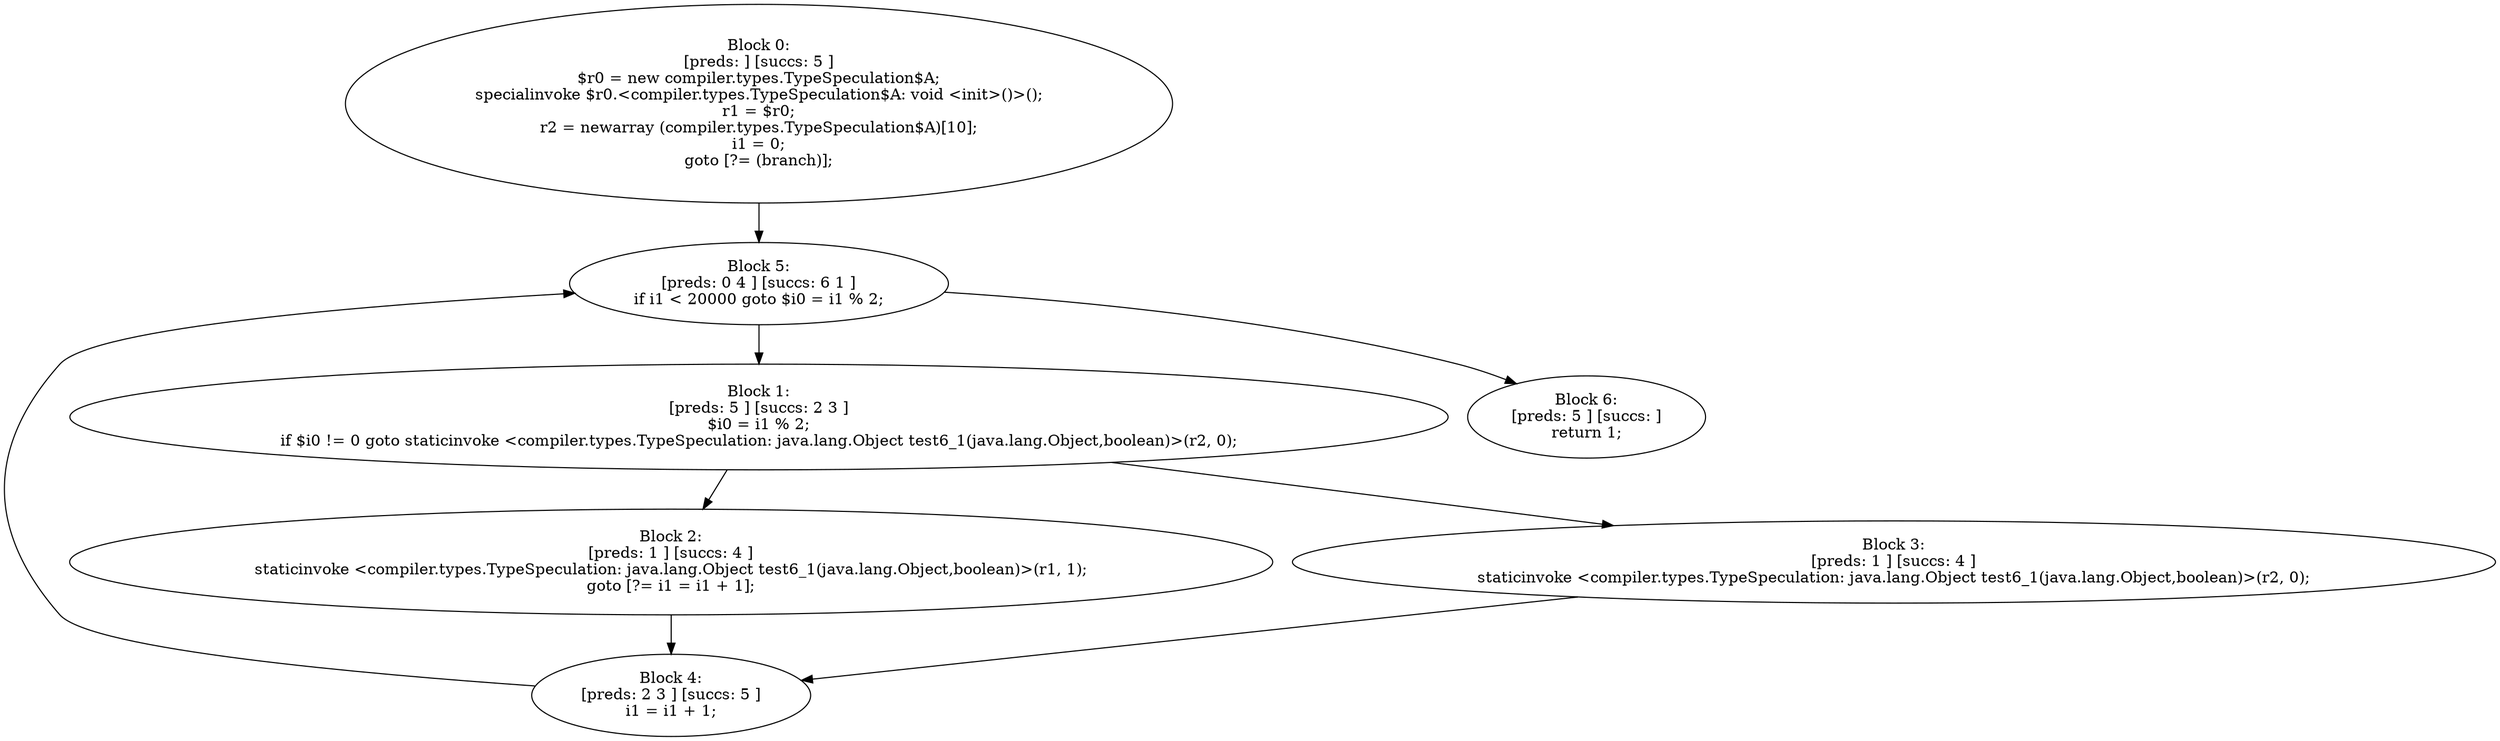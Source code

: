 digraph "unitGraph" {
    "Block 0:
[preds: ] [succs: 5 ]
$r0 = new compiler.types.TypeSpeculation$A;
specialinvoke $r0.<compiler.types.TypeSpeculation$A: void <init>()>();
r1 = $r0;
r2 = newarray (compiler.types.TypeSpeculation$A)[10];
i1 = 0;
goto [?= (branch)];
"
    "Block 1:
[preds: 5 ] [succs: 2 3 ]
$i0 = i1 % 2;
if $i0 != 0 goto staticinvoke <compiler.types.TypeSpeculation: java.lang.Object test6_1(java.lang.Object,boolean)>(r2, 0);
"
    "Block 2:
[preds: 1 ] [succs: 4 ]
staticinvoke <compiler.types.TypeSpeculation: java.lang.Object test6_1(java.lang.Object,boolean)>(r1, 1);
goto [?= i1 = i1 + 1];
"
    "Block 3:
[preds: 1 ] [succs: 4 ]
staticinvoke <compiler.types.TypeSpeculation: java.lang.Object test6_1(java.lang.Object,boolean)>(r2, 0);
"
    "Block 4:
[preds: 2 3 ] [succs: 5 ]
i1 = i1 + 1;
"
    "Block 5:
[preds: 0 4 ] [succs: 6 1 ]
if i1 < 20000 goto $i0 = i1 % 2;
"
    "Block 6:
[preds: 5 ] [succs: ]
return 1;
"
    "Block 0:
[preds: ] [succs: 5 ]
$r0 = new compiler.types.TypeSpeculation$A;
specialinvoke $r0.<compiler.types.TypeSpeculation$A: void <init>()>();
r1 = $r0;
r2 = newarray (compiler.types.TypeSpeculation$A)[10];
i1 = 0;
goto [?= (branch)];
"->"Block 5:
[preds: 0 4 ] [succs: 6 1 ]
if i1 < 20000 goto $i0 = i1 % 2;
";
    "Block 1:
[preds: 5 ] [succs: 2 3 ]
$i0 = i1 % 2;
if $i0 != 0 goto staticinvoke <compiler.types.TypeSpeculation: java.lang.Object test6_1(java.lang.Object,boolean)>(r2, 0);
"->"Block 2:
[preds: 1 ] [succs: 4 ]
staticinvoke <compiler.types.TypeSpeculation: java.lang.Object test6_1(java.lang.Object,boolean)>(r1, 1);
goto [?= i1 = i1 + 1];
";
    "Block 1:
[preds: 5 ] [succs: 2 3 ]
$i0 = i1 % 2;
if $i0 != 0 goto staticinvoke <compiler.types.TypeSpeculation: java.lang.Object test6_1(java.lang.Object,boolean)>(r2, 0);
"->"Block 3:
[preds: 1 ] [succs: 4 ]
staticinvoke <compiler.types.TypeSpeculation: java.lang.Object test6_1(java.lang.Object,boolean)>(r2, 0);
";
    "Block 2:
[preds: 1 ] [succs: 4 ]
staticinvoke <compiler.types.TypeSpeculation: java.lang.Object test6_1(java.lang.Object,boolean)>(r1, 1);
goto [?= i1 = i1 + 1];
"->"Block 4:
[preds: 2 3 ] [succs: 5 ]
i1 = i1 + 1;
";
    "Block 3:
[preds: 1 ] [succs: 4 ]
staticinvoke <compiler.types.TypeSpeculation: java.lang.Object test6_1(java.lang.Object,boolean)>(r2, 0);
"->"Block 4:
[preds: 2 3 ] [succs: 5 ]
i1 = i1 + 1;
";
    "Block 4:
[preds: 2 3 ] [succs: 5 ]
i1 = i1 + 1;
"->"Block 5:
[preds: 0 4 ] [succs: 6 1 ]
if i1 < 20000 goto $i0 = i1 % 2;
";
    "Block 5:
[preds: 0 4 ] [succs: 6 1 ]
if i1 < 20000 goto $i0 = i1 % 2;
"->"Block 6:
[preds: 5 ] [succs: ]
return 1;
";
    "Block 5:
[preds: 0 4 ] [succs: 6 1 ]
if i1 < 20000 goto $i0 = i1 % 2;
"->"Block 1:
[preds: 5 ] [succs: 2 3 ]
$i0 = i1 % 2;
if $i0 != 0 goto staticinvoke <compiler.types.TypeSpeculation: java.lang.Object test6_1(java.lang.Object,boolean)>(r2, 0);
";
}
